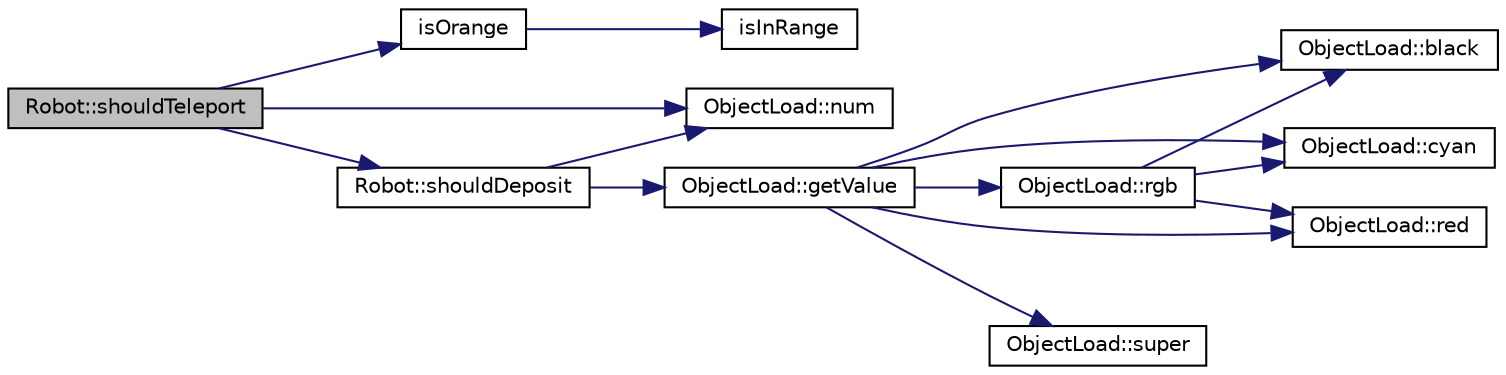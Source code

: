 digraph "Robot::shouldTeleport"
{
 // LATEX_PDF_SIZE
  edge [fontname="Helvetica",fontsize="10",labelfontname="Helvetica",labelfontsize="10"];
  node [fontname="Helvetica",fontsize="10",shape=record];
  rankdir="LR";
  Node1 [label="Robot::shouldTeleport",height=0.2,width=0.4,color="black", fillcolor="grey75", style="filled", fontcolor="black",tooltip="decides whether teleporting is a good idea or not"];
  Node1 -> Node2 [color="midnightblue",fontsize="10",style="solid",fontname="Helvetica"];
  Node2 [label="isOrange",height=0.2,width=0.4,color="black", fillcolor="white", style="filled",URL="$_color_recognition_8cpp.html#ab31008e7e603f3af9b06544f40b8553f",tooltip=" "];
  Node2 -> Node3 [color="midnightblue",fontsize="10",style="solid",fontname="Helvetica"];
  Node3 [label="isInRange",height=0.2,width=0.4,color="black", fillcolor="white", style="filled",URL="$_common_functions_8cpp.html#a215db5a1e084860b722927077d7ed55c",tooltip=" "];
  Node1 -> Node4 [color="midnightblue",fontsize="10",style="solid",fontname="Helvetica"];
  Node4 [label="ObjectLoad::num",height=0.2,width=0.4,color="black", fillcolor="white", style="filled",URL="$class_object_load.html#ad3c7af6f005a96360d8680cf940bf539",tooltip=" "];
  Node1 -> Node5 [color="midnightblue",fontsize="10",style="solid",fontname="Helvetica"];
  Node5 [label="Robot::shouldDeposit",height=0.2,width=0.4,color="black", fillcolor="white", style="filled",URL="$class_robot.html#acb30cea7c6baee7977193845aeabe009",tooltip="decides whether depositing is a good idea or not"];
  Node5 -> Node6 [color="midnightblue",fontsize="10",style="solid",fontname="Helvetica"];
  Node6 [label="ObjectLoad::getValue",height=0.2,width=0.4,color="black", fillcolor="white", style="filled",URL="$class_object_load.html#a93aca9fdea2b8f94c7dcc9c4536d3525",tooltip=" "];
  Node6 -> Node7 [color="midnightblue",fontsize="10",style="solid",fontname="Helvetica"];
  Node7 [label="ObjectLoad::black",height=0.2,width=0.4,color="black", fillcolor="white", style="filled",URL="$class_object_load.html#ace19a0a3db1341917e23f89adaa651a6",tooltip=" "];
  Node6 -> Node8 [color="midnightblue",fontsize="10",style="solid",fontname="Helvetica"];
  Node8 [label="ObjectLoad::cyan",height=0.2,width=0.4,color="black", fillcolor="white", style="filled",URL="$class_object_load.html#ab40ec3ba11297aa9d5db01991fd55bac",tooltip=" "];
  Node6 -> Node9 [color="midnightblue",fontsize="10",style="solid",fontname="Helvetica"];
  Node9 [label="ObjectLoad::red",height=0.2,width=0.4,color="black", fillcolor="white", style="filled",URL="$class_object_load.html#a594a74d89f15e74b2e7d3e6bd5fc8721",tooltip=" "];
  Node6 -> Node10 [color="midnightblue",fontsize="10",style="solid",fontname="Helvetica"];
  Node10 [label="ObjectLoad::rgb",height=0.2,width=0.4,color="black", fillcolor="white", style="filled",URL="$class_object_load.html#a8f9d9674889ba7c9e49bcddee4d42017",tooltip=" "];
  Node10 -> Node7 [color="midnightblue",fontsize="10",style="solid",fontname="Helvetica"];
  Node10 -> Node8 [color="midnightblue",fontsize="10",style="solid",fontname="Helvetica"];
  Node10 -> Node9 [color="midnightblue",fontsize="10",style="solid",fontname="Helvetica"];
  Node6 -> Node11 [color="midnightblue",fontsize="10",style="solid",fontname="Helvetica"];
  Node11 [label="ObjectLoad::super",height=0.2,width=0.4,color="black", fillcolor="white", style="filled",URL="$class_object_load.html#a2e819001d38ab14261830c5dc56bbb98",tooltip=" "];
  Node5 -> Node4 [color="midnightblue",fontsize="10",style="solid",fontname="Helvetica"];
}
